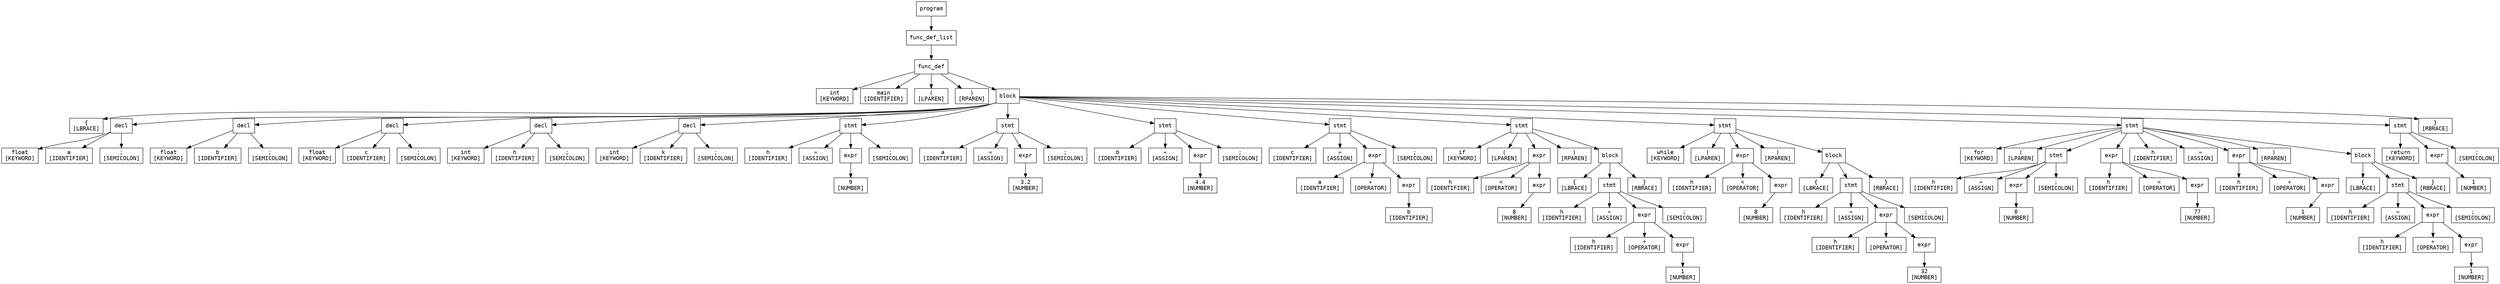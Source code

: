 digraph ParseTree {
  node [shape=box, fontname="Courier"];
  node0 [label="program"];
  node1 [label="func_def_list"];
  node2 [label="func_def"];
  node3 [label="int\n[KEYWORD]"];
  node2 -> node3;
  node4 [label="main\n[IDENTIFIER]"];
  node2 -> node4;
  node5 [label="(\n[LPAREN]"];
  node2 -> node5;
  node6 [label=")\n[RPAREN]"];
  node2 -> node6;
  node7 [label="block"];
  node8 [label="{\n[LBRACE]"];
  node7 -> node8;
  node9 [label="decl"];
  node10 [label="float\n[KEYWORD]"];
  node9 -> node10;
  node11 [label="a\n[IDENTIFIER]"];
  node9 -> node11;
  node12 [label=";\n[SEMICOLON]"];
  node9 -> node12;
  node7 -> node9;
  node13 [label="decl"];
  node14 [label="float\n[KEYWORD]"];
  node13 -> node14;
  node15 [label="b\n[IDENTIFIER]"];
  node13 -> node15;
  node16 [label=";\n[SEMICOLON]"];
  node13 -> node16;
  node7 -> node13;
  node17 [label="decl"];
  node18 [label="float\n[KEYWORD]"];
  node17 -> node18;
  node19 [label="c\n[IDENTIFIER]"];
  node17 -> node19;
  node20 [label=";\n[SEMICOLON]"];
  node17 -> node20;
  node7 -> node17;
  node21 [label="decl"];
  node22 [label="int\n[KEYWORD]"];
  node21 -> node22;
  node23 [label="h\n[IDENTIFIER]"];
  node21 -> node23;
  node24 [label=";\n[SEMICOLON]"];
  node21 -> node24;
  node7 -> node21;
  node25 [label="decl"];
  node26 [label="int\n[KEYWORD]"];
  node25 -> node26;
  node27 [label="k\n[IDENTIFIER]"];
  node25 -> node27;
  node28 [label=";\n[SEMICOLON]"];
  node25 -> node28;
  node7 -> node25;
  node29 [label="stmt"];
  node30 [label="h\n[IDENTIFIER]"];
  node29 -> node30;
  node31 [label="=\n[ASSIGN]"];
  node29 -> node31;
  node32 [label="expr"];
  node33 [label="9\n[NUMBER]"];
  node32 -> node33;
  node29 -> node32;
  node34 [label=";\n[SEMICOLON]"];
  node29 -> node34;
  node7 -> node29;
  node35 [label="stmt"];
  node36 [label="a\n[IDENTIFIER]"];
  node35 -> node36;
  node37 [label="=\n[ASSIGN]"];
  node35 -> node37;
  node38 [label="expr"];
  node39 [label="3.2\n[NUMBER]"];
  node38 -> node39;
  node35 -> node38;
  node40 [label=";\n[SEMICOLON]"];
  node35 -> node40;
  node7 -> node35;
  node41 [label="stmt"];
  node42 [label="b\n[IDENTIFIER]"];
  node41 -> node42;
  node43 [label="=\n[ASSIGN]"];
  node41 -> node43;
  node44 [label="expr"];
  node45 [label="4.4\n[NUMBER]"];
  node44 -> node45;
  node41 -> node44;
  node46 [label=";\n[SEMICOLON]"];
  node41 -> node46;
  node7 -> node41;
  node47 [label="stmt"];
  node48 [label="c\n[IDENTIFIER]"];
  node47 -> node48;
  node49 [label="=\n[ASSIGN]"];
  node47 -> node49;
  node50 [label="expr"];
  node51 [label="a\n[IDENTIFIER]"];
  node50 -> node51;
  node52 [label="+\n[OPERATOR]"];
  node50 -> node52;
  node53 [label="expr"];
  node54 [label="b\n[IDENTIFIER]"];
  node53 -> node54;
  node50 -> node53;
  node47 -> node50;
  node55 [label=";\n[SEMICOLON]"];
  node47 -> node55;
  node7 -> node47;
  node56 [label="stmt"];
  node57 [label="if\n[KEYWORD]"];
  node56 -> node57;
  node58 [label="(\n[LPAREN]"];
  node56 -> node58;
  node59 [label="expr"];
  node60 [label="h\n[IDENTIFIER]"];
  node59 -> node60;
  node61 [label="<\n[OPERATOR]"];
  node59 -> node61;
  node62 [label="expr"];
  node63 [label="8\n[NUMBER]"];
  node62 -> node63;
  node59 -> node62;
  node56 -> node59;
  node64 [label=")\n[RPAREN]"];
  node56 -> node64;
  node65 [label="block"];
  node66 [label="{\n[LBRACE]"];
  node65 -> node66;
  node67 [label="stmt"];
  node68 [label="h\n[IDENTIFIER]"];
  node67 -> node68;
  node69 [label="=\n[ASSIGN]"];
  node67 -> node69;
  node70 [label="expr"];
  node71 [label="h\n[IDENTIFIER]"];
  node70 -> node71;
  node72 [label="+\n[OPERATOR]"];
  node70 -> node72;
  node73 [label="expr"];
  node74 [label="1\n[NUMBER]"];
  node73 -> node74;
  node70 -> node73;
  node67 -> node70;
  node75 [label=";\n[SEMICOLON]"];
  node67 -> node75;
  node65 -> node67;
  node76 [label="}\n[RBRACE]"];
  node65 -> node76;
  node56 -> node65;
  node7 -> node56;
  node77 [label="stmt"];
  node78 [label="while\n[KEYWORD]"];
  node77 -> node78;
  node79 [label="(\n[LPAREN]"];
  node77 -> node79;
  node80 [label="expr"];
  node81 [label="h\n[IDENTIFIER]"];
  node80 -> node81;
  node82 [label="<\n[OPERATOR]"];
  node80 -> node82;
  node83 [label="expr"];
  node84 [label="8\n[NUMBER]"];
  node83 -> node84;
  node80 -> node83;
  node77 -> node80;
  node85 [label=")\n[RPAREN]"];
  node77 -> node85;
  node86 [label="block"];
  node87 [label="{\n[LBRACE]"];
  node86 -> node87;
  node88 [label="stmt"];
  node89 [label="h\n[IDENTIFIER]"];
  node88 -> node89;
  node90 [label="=\n[ASSIGN]"];
  node88 -> node90;
  node91 [label="expr"];
  node92 [label="h\n[IDENTIFIER]"];
  node91 -> node92;
  node93 [label="+\n[OPERATOR]"];
  node91 -> node93;
  node94 [label="expr"];
  node95 [label="32\n[NUMBER]"];
  node94 -> node95;
  node91 -> node94;
  node88 -> node91;
  node96 [label=";\n[SEMICOLON]"];
  node88 -> node96;
  node86 -> node88;
  node97 [label="}\n[RBRACE]"];
  node86 -> node97;
  node77 -> node86;
  node7 -> node77;
  node98 [label="stmt"];
  node99 [label="for\n[KEYWORD]"];
  node98 -> node99;
  node100 [label="(\n[LPAREN]"];
  node98 -> node100;
  node101 [label="stmt"];
  node102 [label="h\n[IDENTIFIER]"];
  node101 -> node102;
  node103 [label="=\n[ASSIGN]"];
  node101 -> node103;
  node104 [label="expr"];
  node105 [label="0\n[NUMBER]"];
  node104 -> node105;
  node101 -> node104;
  node106 [label=";\n[SEMICOLON]"];
  node101 -> node106;
  node98 -> node101;
  node107 [label="expr"];
  node108 [label="h\n[IDENTIFIER]"];
  node107 -> node108;
  node109 [label="<\n[OPERATOR]"];
  node107 -> node109;
  node110 [label="expr"];
  node111 [label="77\n[NUMBER]"];
  node110 -> node111;
  node107 -> node110;
  node98 -> node107;
  node112 [label="h\n[IDENTIFIER]"];
  node98 -> node112;
  node113 [label="=\n[ASSIGN]"];
  node98 -> node113;
  node114 [label="expr"];
  node115 [label="h\n[IDENTIFIER]"];
  node114 -> node115;
  node116 [label="+\n[OPERATOR]"];
  node114 -> node116;
  node117 [label="expr"];
  node118 [label="1\n[NUMBER]"];
  node117 -> node118;
  node114 -> node117;
  node98 -> node114;
  node119 [label=")\n[RPAREN]"];
  node98 -> node119;
  node120 [label="block"];
  node121 [label="{\n[LBRACE]"];
  node120 -> node121;
  node122 [label="stmt"];
  node123 [label="h\n[IDENTIFIER]"];
  node122 -> node123;
  node124 [label="=\n[ASSIGN]"];
  node122 -> node124;
  node125 [label="expr"];
  node126 [label="h\n[IDENTIFIER]"];
  node125 -> node126;
  node127 [label="+\n[OPERATOR]"];
  node125 -> node127;
  node128 [label="expr"];
  node129 [label="1\n[NUMBER]"];
  node128 -> node129;
  node125 -> node128;
  node122 -> node125;
  node130 [label=";\n[SEMICOLON]"];
  node122 -> node130;
  node120 -> node122;
  node131 [label="}\n[RBRACE]"];
  node120 -> node131;
  node98 -> node120;
  node7 -> node98;
  node132 [label="stmt"];
  node133 [label="return\n[KEYWORD]"];
  node132 -> node133;
  node134 [label="expr"];
  node135 [label="1\n[NUMBER]"];
  node134 -> node135;
  node132 -> node134;
  node136 [label=";\n[SEMICOLON]"];
  node132 -> node136;
  node7 -> node132;
  node137 [label="}\n[RBRACE]"];
  node7 -> node137;
  node2 -> node7;
  node1 -> node2;
  node0 -> node1;
}
